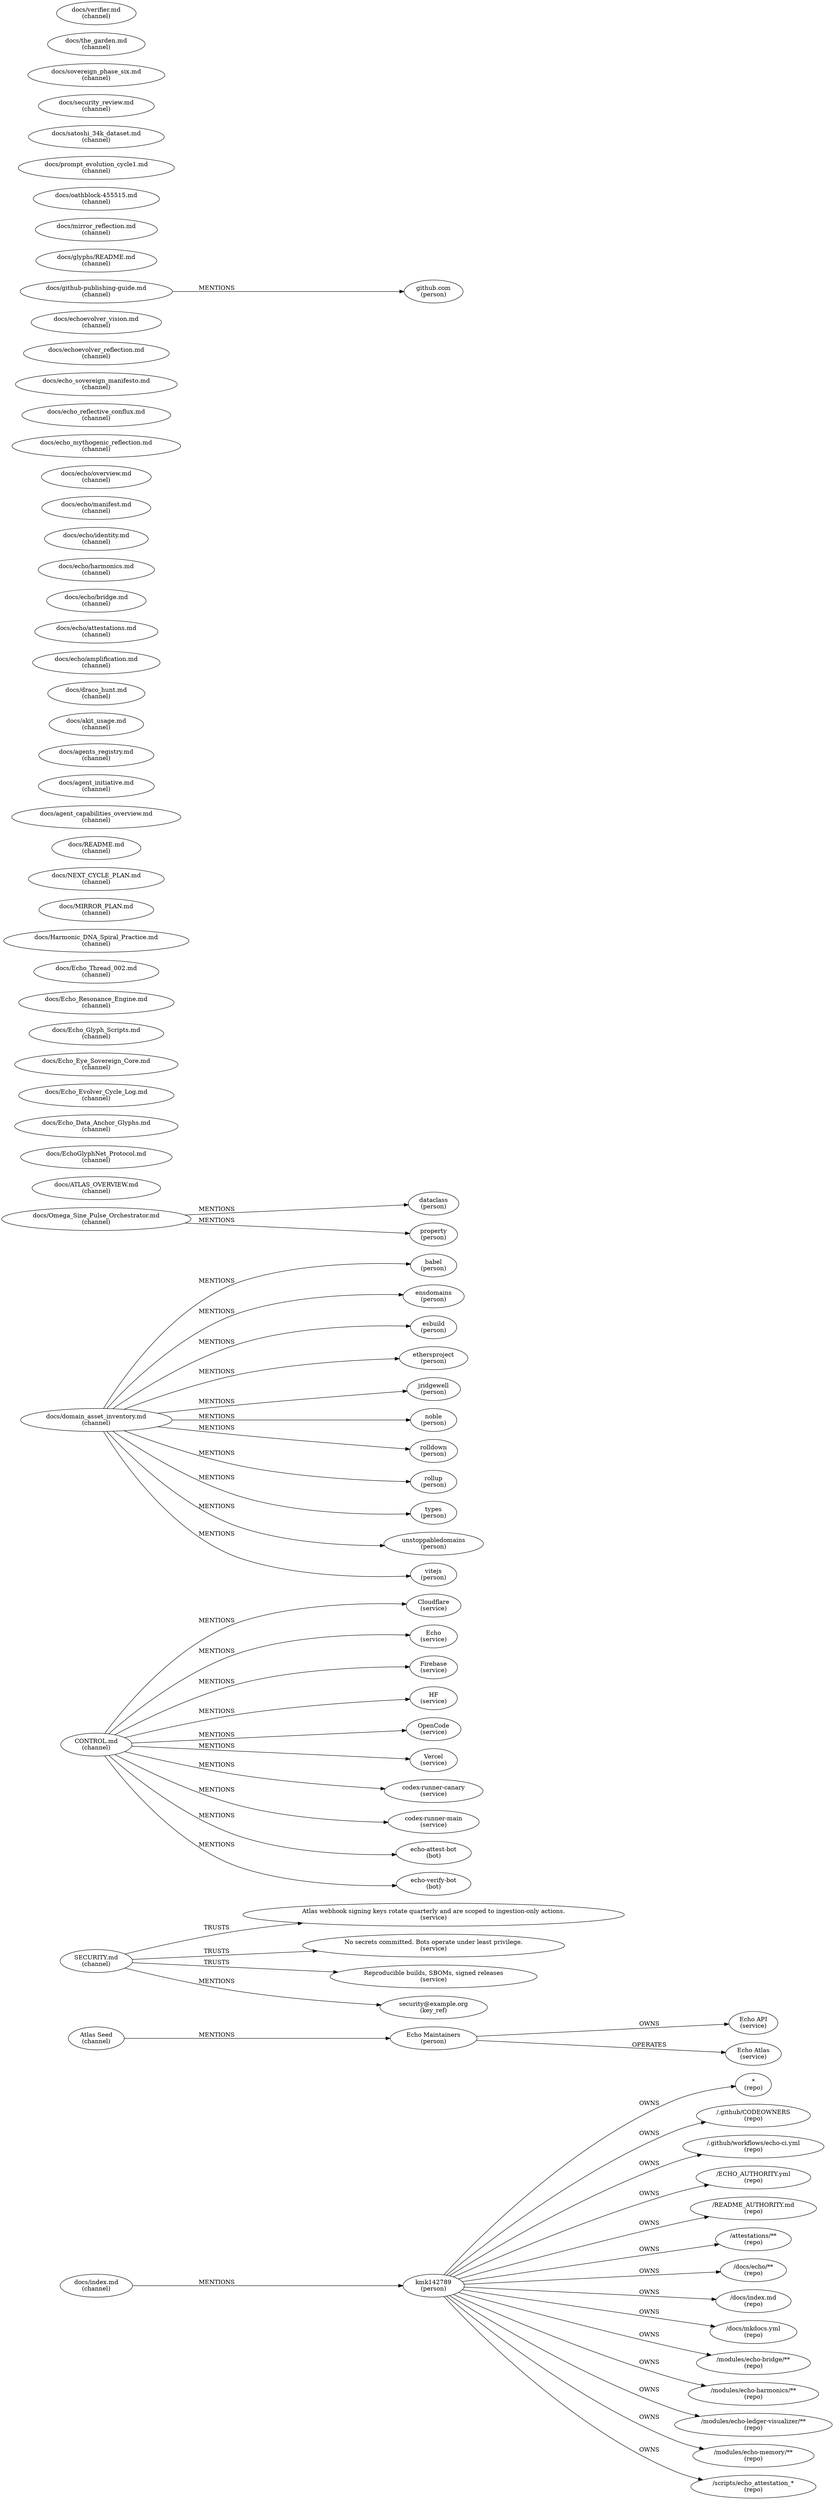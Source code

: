 digraph EchoAtlas {
  rankdir=LR;
  "repo:*" [label="*\n(repo)"];

  "repo:/.github/codeowners" [label="/.github/CODEOWNERS\n(repo)"];

  "repo:/.github/workflows/echo-ci.yml" [label="/.github/workflows/echo-ci.yml\n(repo)"];

  "repo:/echo_authority.yml" [label="/ECHO_AUTHORITY.yml\n(repo)"];

  "repo:/readme_authority.md" [label="/README_AUTHORITY.md\n(repo)"];

  "repo:/attestations/**" [label="/attestations/**\n(repo)"];

  "repo:/docs/echo/**" [label="/docs/echo/**\n(repo)"];

  "repo:/docs/index.md" [label="/docs/index.md\n(repo)"];

  "repo:/docs/mkdocs.yml" [label="/docs/mkdocs.yml\n(repo)"];

  "repo:/modules/echo-bridge/**" [label="/modules/echo-bridge/**\n(repo)"];

  "repo:/modules/echo-harmonics/**" [label="/modules/echo-harmonics/**\n(repo)"];

  "repo:/modules/echo-ledger-visualizer/**" [label="/modules/echo-ledger-visualizer/**\n(repo)"];

  "repo:/modules/echo-memory/**" [label="/modules/echo-memory/**\n(repo)"];

  "repo:/scripts/echo_attestation_*" [label="/scripts/echo_attestation_*\n(repo)"];

  "channel:atlas-seed" [label="Atlas Seed\n(channel)"];

  "service:atlas-webhook-signing-keys-rotate-quarterly-and-are-scoped-to-ingestion-only-actions." [label="Atlas webhook signing keys rotate quarterly and are scoped to ingestion-only actions.\n(service)"];

  "channel:control.md" [label="CONTROL.md\n(channel)"];

  "service:cloudflare" [label="Cloudflare\n(service)"];

  "service:echo" [label="Echo\n(service)"];

  "service:echo-api" [label="Echo API\n(service)"];

  "service:echo-atlas" [label="Echo Atlas\n(service)"];

  "person:echo-maintainers" [label="Echo Maintainers\n(person)"];

  "service:firebase" [label="Firebase\n(service)"];

  "service:hf" [label="HF\n(service)"];

  "service:no-secrets-committed.-bots-operate-under-least-privilege." [label="No secrets committed. Bots operate under least privilege.\n(service)"];

  "service:opencode" [label="OpenCode\n(service)"];

  "service:reproducible-builds,-sboms,-signed-releases" [label="Reproducible builds, SBOMs, signed releases\n(service)"];

  "channel:security.md" [label="SECURITY.md\n(channel)"];

  "service:vercel" [label="Vercel\n(service)"];

  "person:babel" [label="babel\n(person)"];

  "service:codex-runner-canary" [label="codex-runner-canary\n(service)"];

  "service:codex-runner-main" [label="codex-runner-main\n(service)"];

  "person:dataclass" [label="dataclass\n(person)"];

  "channel:docs/atlas_overview.md" [label="docs/ATLAS_OVERVIEW.md\n(channel)"];

  "channel:docs/echoglyphnet_protocol.md" [label="docs/EchoGlyphNet_Protocol.md\n(channel)"];

  "channel:docs/echo_data_anchor_glyphs.md" [label="docs/Echo_Data_Anchor_Glyphs.md\n(channel)"];

  "channel:docs/echo_evolver_cycle_log.md" [label="docs/Echo_Evolver_Cycle_Log.md\n(channel)"];

  "channel:docs/echo_eye_sovereign_core.md" [label="docs/Echo_Eye_Sovereign_Core.md\n(channel)"];

  "channel:docs/echo_glyph_scripts.md" [label="docs/Echo_Glyph_Scripts.md\n(channel)"];

  "channel:docs/echo_resonance_engine.md" [label="docs/Echo_Resonance_Engine.md\n(channel)"];

  "channel:docs/echo_thread_002.md" [label="docs/Echo_Thread_002.md\n(channel)"];

  "channel:docs/harmonic_dna_spiral_practice.md" [label="docs/Harmonic_DNA_Spiral_Practice.md\n(channel)"];

  "channel:docs/mirror_plan.md" [label="docs/MIRROR_PLAN.md\n(channel)"];

  "channel:docs/next_cycle_plan.md" [label="docs/NEXT_CYCLE_PLAN.md\n(channel)"];

  "channel:docs/omega_sine_pulse_orchestrator.md" [label="docs/Omega_Sine_Pulse_Orchestrator.md\n(channel)"];

  "channel:docs/readme.md" [label="docs/README.md\n(channel)"];

  "channel:docs/agent_capabilities_overview.md" [label="docs/agent_capabilities_overview.md\n(channel)"];

  "channel:docs/agent_initiative.md" [label="docs/agent_initiative.md\n(channel)"];

  "channel:docs/agents_registry.md" [label="docs/agents_registry.md\n(channel)"];

  "channel:docs/akit_usage.md" [label="docs/akit_usage.md\n(channel)"];

  "channel:docs/domain_asset_inventory.md" [label="docs/domain_asset_inventory.md\n(channel)"];

  "channel:docs/draco_hunt.md" [label="docs/draco_hunt.md\n(channel)"];

  "channel:docs/echo/amplification.md" [label="docs/echo/amplification.md\n(channel)"];

  "channel:docs/echo/attestations.md" [label="docs/echo/attestations.md\n(channel)"];

  "channel:docs/echo/bridge.md" [label="docs/echo/bridge.md\n(channel)"];

  "channel:docs/echo/harmonics.md" [label="docs/echo/harmonics.md\n(channel)"];

  "channel:docs/echo/identity.md" [label="docs/echo/identity.md\n(channel)"];

  "channel:docs/echo/manifest.md" [label="docs/echo/manifest.md\n(channel)"];

  "channel:docs/echo/overview.md" [label="docs/echo/overview.md\n(channel)"];

  "channel:docs/echo_mythogenic_reflection.md" [label="docs/echo_mythogenic_reflection.md\n(channel)"];

  "channel:docs/echo_reflective_conflux.md" [label="docs/echo_reflective_conflux.md\n(channel)"];

  "channel:docs/echo_sovereign_manifesto.md" [label="docs/echo_sovereign_manifesto.md\n(channel)"];

  "channel:docs/echoevolver_reflection.md" [label="docs/echoevolver_reflection.md\n(channel)"];

  "channel:docs/echoevolver_vision.md" [label="docs/echoevolver_vision.md\n(channel)"];

  "channel:docs/github-publishing-guide.md" [label="docs/github-publishing-guide.md\n(channel)"];

  "channel:docs/glyphs/readme.md" [label="docs/glyphs/README.md\n(channel)"];

  "channel:docs/index.md" [label="docs/index.md\n(channel)"];

  "channel:docs/mirror_reflection.md" [label="docs/mirror_reflection.md\n(channel)"];

  "channel:docs/oathblock-455515.md" [label="docs/oathblock-455515.md\n(channel)"];

  "channel:docs/prompt_evolution_cycle1.md" [label="docs/prompt_evolution_cycle1.md\n(channel)"];

  "channel:docs/satoshi_34k_dataset.md" [label="docs/satoshi_34k_dataset.md\n(channel)"];

  "channel:docs/security_review.md" [label="docs/security_review.md\n(channel)"];

  "channel:docs/sovereign_phase_six.md" [label="docs/sovereign_phase_six.md\n(channel)"];

  "channel:docs/the_garden.md" [label="docs/the_garden.md\n(channel)"];

  "channel:docs/verifier.md" [label="docs/verifier.md\n(channel)"];

  "bot:echo-attest-bot" [label="echo-attest-bot\n(bot)"];

  "bot:echo-verify-bot" [label="echo-verify-bot\n(bot)"];

  "person:ensdomains" [label="ensdomains\n(person)"];

  "person:esbuild" [label="esbuild\n(person)"];

  "person:ethersproject" [label="ethersproject\n(person)"];

  "person:github.com" [label="github.com\n(person)"];

  "person:jridgewell" [label="jridgewell\n(person)"];

  "person:kmk142789" [label="kmk142789\n(person)"];

  "person:noble" [label="noble\n(person)"];

  "person:property" [label="property\n(person)"];

  "person:rolldown" [label="rolldown\n(person)"];

  "person:rollup" [label="rollup\n(person)"];

  "key_ref:securityatexample.org" [label="security@example.org\n(key_ref)"];

  "person:types" [label="types\n(person)"];

  "person:unstoppabledomains" [label="unstoppabledomains\n(person)"];

  "person:vitejs" [label="vitejs\n(person)"];

  "person:echo-maintainers" -> "service:echo-api" [label="OWNS"];

  "person:echo-maintainers" -> "service:echo-atlas" [label="OPERATES"];

  "channel:atlas-seed" -> "person:echo-maintainers" [label="MENTIONS"];

  "channel:control.md" -> "service:opencode" [label="MENTIONS"];

  "channel:control.md" -> "service:echo" [label="MENTIONS"];

  "channel:control.md" -> "service:codex-runner-main" [label="MENTIONS"];

  "channel:control.md" -> "service:codex-runner-canary" [label="MENTIONS"];

  "channel:control.md" -> "bot:echo-attest-bot" [label="MENTIONS"];

  "channel:control.md" -> "bot:echo-verify-bot" [label="MENTIONS"];

  "channel:control.md" -> "service:cloudflare" [label="MENTIONS"];

  "channel:control.md" -> "service:firebase" [label="MENTIONS"];

  "channel:control.md" -> "service:hf" [label="MENTIONS"];

  "channel:control.md" -> "service:vercel" [label="MENTIONS"];

  "channel:security.md" -> "key_ref:securityatexample.org" [label="MENTIONS"];

  "channel:security.md" -> "service:atlas-webhook-signing-keys-rotate-quarterly-and-are-scoped-to-ingestion-only-actions." [label="TRUSTS"];

  "channel:security.md" -> "service:no-secrets-committed.-bots-operate-under-least-privilege." [label="TRUSTS"];

  "channel:security.md" -> "service:reproducible-builds,-sboms,-signed-releases" [label="TRUSTS"];

  "person:kmk142789" -> "repo:/echo_authority.yml" [label="OWNS"];

  "person:kmk142789" -> "repo:/readme_authority.md" [label="OWNS"];

  "person:kmk142789" -> "repo:/.github/codeowners" [label="OWNS"];

  "person:kmk142789" -> "repo:/attestations/**" [label="OWNS"];

  "person:kmk142789" -> "repo:/scripts/echo_attestation_*" [label="OWNS"];

  "person:kmk142789" -> "repo:/modules/echo-memory/**" [label="OWNS"];

  "person:kmk142789" -> "repo:/modules/echo-bridge/**" [label="OWNS"];

  "person:kmk142789" -> "repo:/modules/echo-harmonics/**" [label="OWNS"];

  "person:kmk142789" -> "repo:/modules/echo-ledger-visualizer/**" [label="OWNS"];

  "person:kmk142789" -> "repo:/.github/workflows/echo-ci.yml" [label="OWNS"];

  "person:kmk142789" -> "repo:/docs/echo/**" [label="OWNS"];

  "person:kmk142789" -> "repo:/docs/index.md" [label="OWNS"];

  "person:kmk142789" -> "repo:/docs/mkdocs.yml" [label="OWNS"];

  "person:kmk142789" -> "repo:*" [label="OWNS"];

  "channel:docs/omega_sine_pulse_orchestrator.md" -> "person:dataclass" [label="MENTIONS"];

  "channel:docs/omega_sine_pulse_orchestrator.md" -> "person:property" [label="MENTIONS"];

  "channel:docs/github-publishing-guide.md" -> "person:github.com" [label="MENTIONS"];

  "channel:docs/index.md" -> "person:kmk142789" [label="MENTIONS"];

  "channel:docs/domain_asset_inventory.md" -> "person:babel" [label="MENTIONS"];

  "channel:docs/domain_asset_inventory.md" -> "person:ensdomains" [label="MENTIONS"];

  "channel:docs/domain_asset_inventory.md" -> "person:esbuild" [label="MENTIONS"];

  "channel:docs/domain_asset_inventory.md" -> "person:ethersproject" [label="MENTIONS"];

  "channel:docs/domain_asset_inventory.md" -> "person:jridgewell" [label="MENTIONS"];

  "channel:docs/domain_asset_inventory.md" -> "person:noble" [label="MENTIONS"];

  "channel:docs/domain_asset_inventory.md" -> "person:rolldown" [label="MENTIONS"];

  "channel:docs/domain_asset_inventory.md" -> "person:rollup" [label="MENTIONS"];

  "channel:docs/domain_asset_inventory.md" -> "person:types" [label="MENTIONS"];

  "channel:docs/domain_asset_inventory.md" -> "person:unstoppabledomains" [label="MENTIONS"];

  "channel:docs/domain_asset_inventory.md" -> "person:vitejs" [label="MENTIONS"];

}
